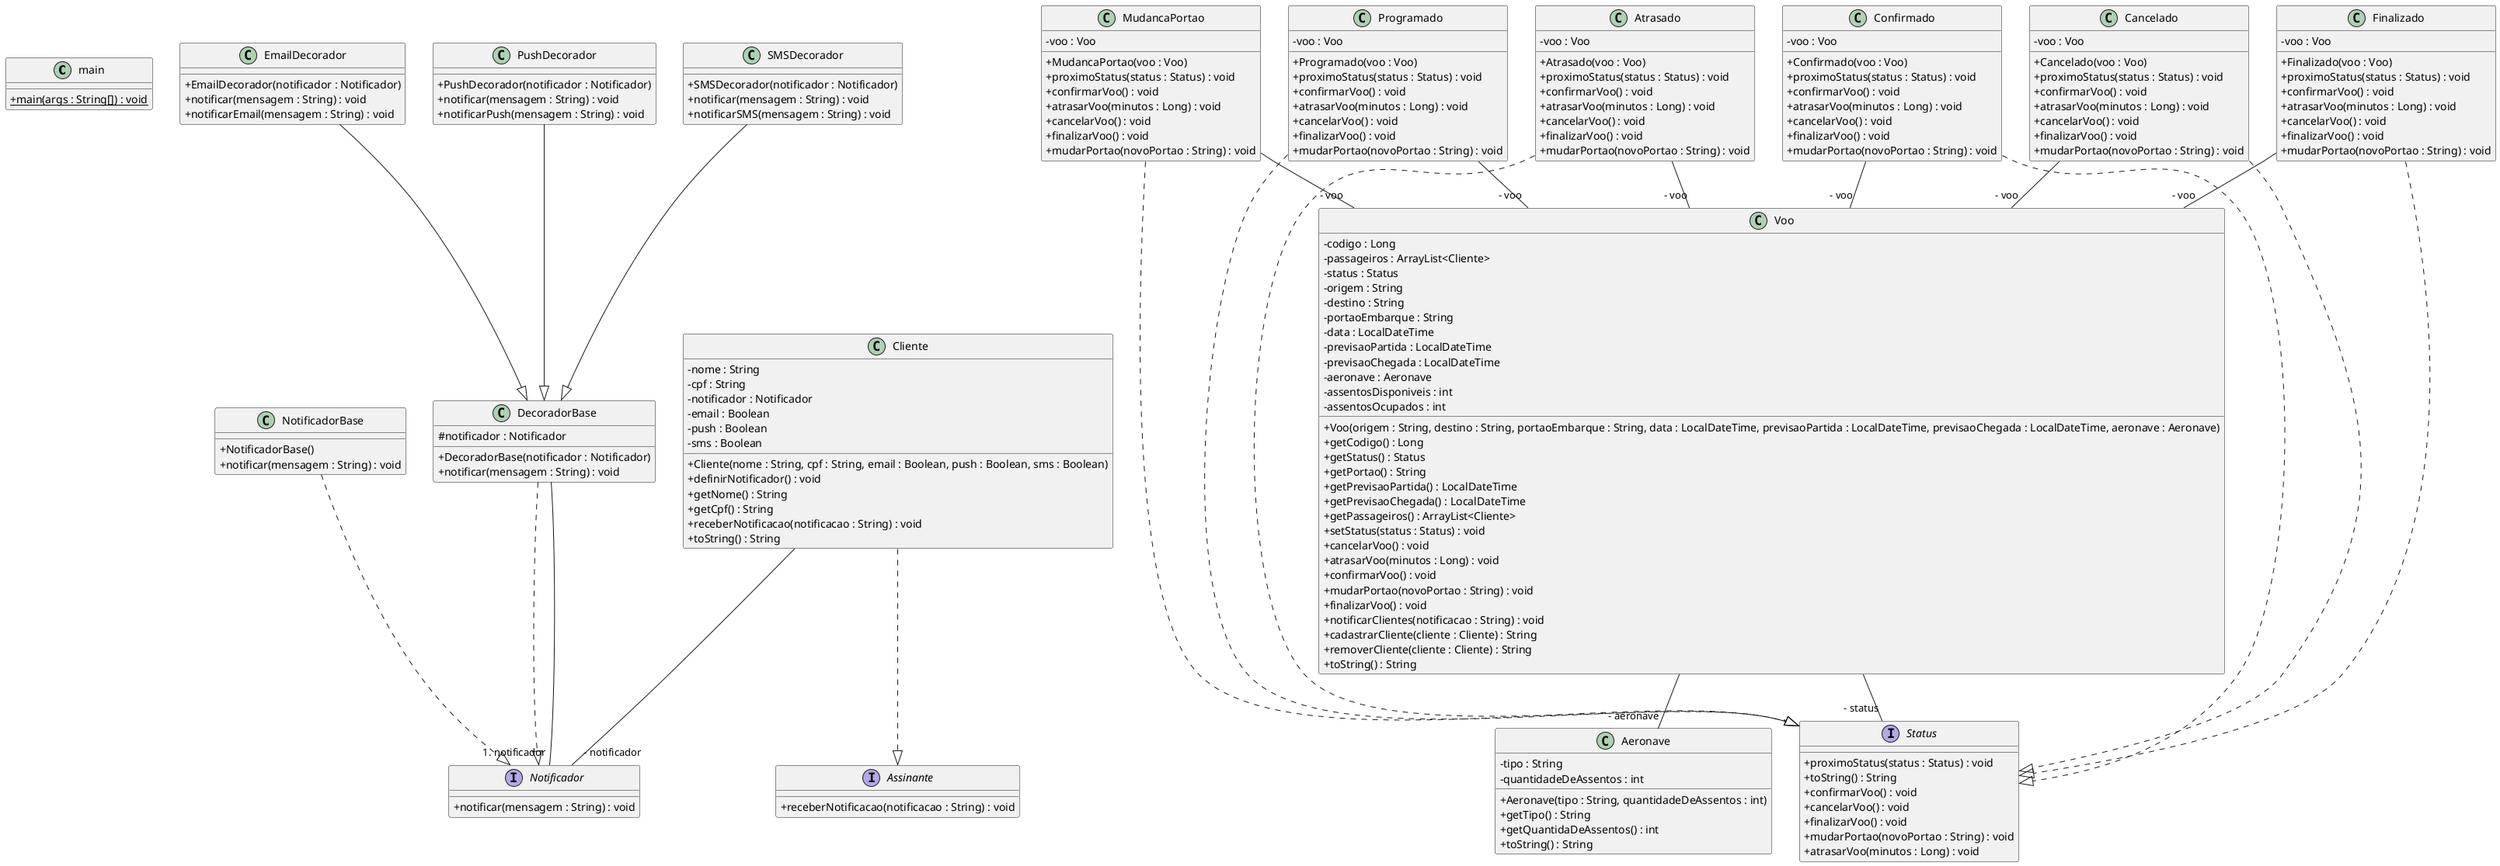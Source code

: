 @startuml
skinparam classAttributeIconSize 0
class main{
+ {static} main(args : String[]) : void
}
class NotificadorBase{
+ NotificadorBase()
+ notificar(mensagem : String) : void
}
NotificadorBase ..|> Notificador
class EmailDecorador{
+ EmailDecorador(notificador : Notificador)
+ notificar(mensagem : String) : void
+ notificarEmail(mensagem : String) : void
}
EmailDecorador --|> DecoradorBase
class DecoradorBase{
# notificador : Notificador
+ DecoradorBase(notificador : Notificador)
+ notificar(mensagem : String) : void
}
DecoradorBase ..|> Notificador
class MudancaPortao{
- voo : Voo
+ MudancaPortao(voo : Voo)
+ proximoStatus(status : Status) : void
+ confirmarVoo() : void
+ atrasarVoo(minutos : Long) : void
+ cancelarVoo() : void
+ finalizarVoo() : void
+ mudarPortao(novoPortao : String) : void
}
MudancaPortao ..|> Status
class Finalizado{
- voo : Voo
+ Finalizado(voo : Voo)
+ proximoStatus(status : Status) : void
+ confirmarVoo() : void
+ atrasarVoo(minutos : Long) : void
+ cancelarVoo() : void
+ finalizarVoo() : void
+ mudarPortao(novoPortao : String) : void
}
Finalizado ..|> Status
class Atrasado{
- voo : Voo
+ Atrasado(voo : Voo)
+ proximoStatus(status : Status) : void
+ confirmarVoo() : void
+ atrasarVoo(minutos : Long) : void
+ cancelarVoo() : void
+ finalizarVoo() : void
+ mudarPortao(novoPortao : String) : void
}
Atrasado ..|> Status
class Programado{
- voo : Voo
+ Programado(voo : Voo)
+ proximoStatus(status : Status) : void
+ confirmarVoo() : void
+ atrasarVoo(minutos : Long) : void
+ cancelarVoo() : void
+ finalizarVoo() : void
+ mudarPortao(novoPortao : String) : void
}
Programado ..|> Status
class Voo{
- codigo : Long
- passageiros : ArrayList<Cliente>
- status : Status
- origem : String
- destino : String
- portaoEmbarque : String
- data : LocalDateTime
- previsaoPartida : LocalDateTime
- previsaoChegada : LocalDateTime
- aeronave : Aeronave
- assentosDisponiveis : int
- assentosOcupados : int
+ Voo(origem : String, destino : String, portaoEmbarque : String, data : LocalDateTime, previsaoPartida : LocalDateTime, previsaoChegada : LocalDateTime, aeronave : Aeronave)
+ getCodigo() : Long
+ getStatus() : Status
+ getPortao() : String
+ getPrevisaoPartida() : LocalDateTime
+ getPrevisaoChegada() : LocalDateTime
+ getPassageiros() : ArrayList<Cliente>
+ setStatus(status : Status) : void
+ cancelarVoo() : void
+ atrasarVoo(minutos : Long) : void
+ confirmarVoo() : void
+ mudarPortao(novoPortao : String) : void
+ finalizarVoo() : void
+ notificarClientes(notificacao : String) : void
+ cadastrarCliente(cliente : Cliente) : String
+ removerCliente(cliente : Cliente) : String
+ toString() : String
}
class PushDecorador{
+ PushDecorador(notificador : Notificador)
+ notificar(mensagem : String) : void
+ notificarPush(mensagem : String) : void
}
PushDecorador --|> DecoradorBase
class SMSDecorador{
+ SMSDecorador(notificador : Notificador)
+ notificar(mensagem : String) : void
+ notificarSMS(mensagem : String) : void
}
SMSDecorador --|> DecoradorBase
class Confirmado{
- voo : Voo
+ Confirmado(voo : Voo)
+ proximoStatus(status : Status) : void
+ confirmarVoo() : void
+ atrasarVoo(minutos : Long) : void
+ cancelarVoo() : void
+ finalizarVoo() : void
+ mudarPortao(novoPortao : String) : void
}
Confirmado ..|> Status
class Aeronave{
- tipo : String
- quantidadeDeAssentos : int
+ Aeronave(tipo : String, quantidadeDeAssentos : int)
+ getTipo() : String
+ getQuantidaDeAssentos() : int
+ toString() : String
}
class Cliente{
- nome : String
- cpf : String
- notificador : Notificador
- email : Boolean
- push : Boolean
- sms : Boolean
+ Cliente(nome : String, cpf : String, email : Boolean, push : Boolean, sms : Boolean)
+ definirNotificador() : void
+ getNome() : String
+ getCpf() : String
+ receberNotificacao(notificacao : String) : void
+ toString() : String
}
Cliente ..|> Assinante
class Cancelado{
- voo : Voo
+ Cancelado(voo : Voo)
+ proximoStatus(status : Status) : void
+ confirmarVoo() : void
+ atrasarVoo(minutos : Long) : void
+ cancelarVoo() : void
+ finalizarVoo() : void
+ mudarPortao(novoPortao : String) : void
}
Cancelado ..|> Status
DecoradorBase--"# notificador" Notificador
MudancaPortao--"- voo" Voo
Finalizado--"- voo" Voo
Atrasado--"- voo" Voo
Programado--"- voo" Voo
Voo--"- status" Status
Voo--"- aeronave" Aeronave
Confirmado--"- voo" Voo
Cliente--"- notificador" Notificador
Cancelado--"- voo" Voo
interface Assinante{
+ receberNotificacao(notificacao : String) : void
}
interface Notificador{
+ notificar(mensagem : String) : void
}
interface Status{
+ proximoStatus(status : Status) : void
+ toString() : String
+ confirmarVoo() : void
+ cancelarVoo() : void
+ finalizarVoo() : void
+ mudarPortao(novoPortao : String) : void
+ atrasarVoo(minutos : Long) : void
}
@enduml